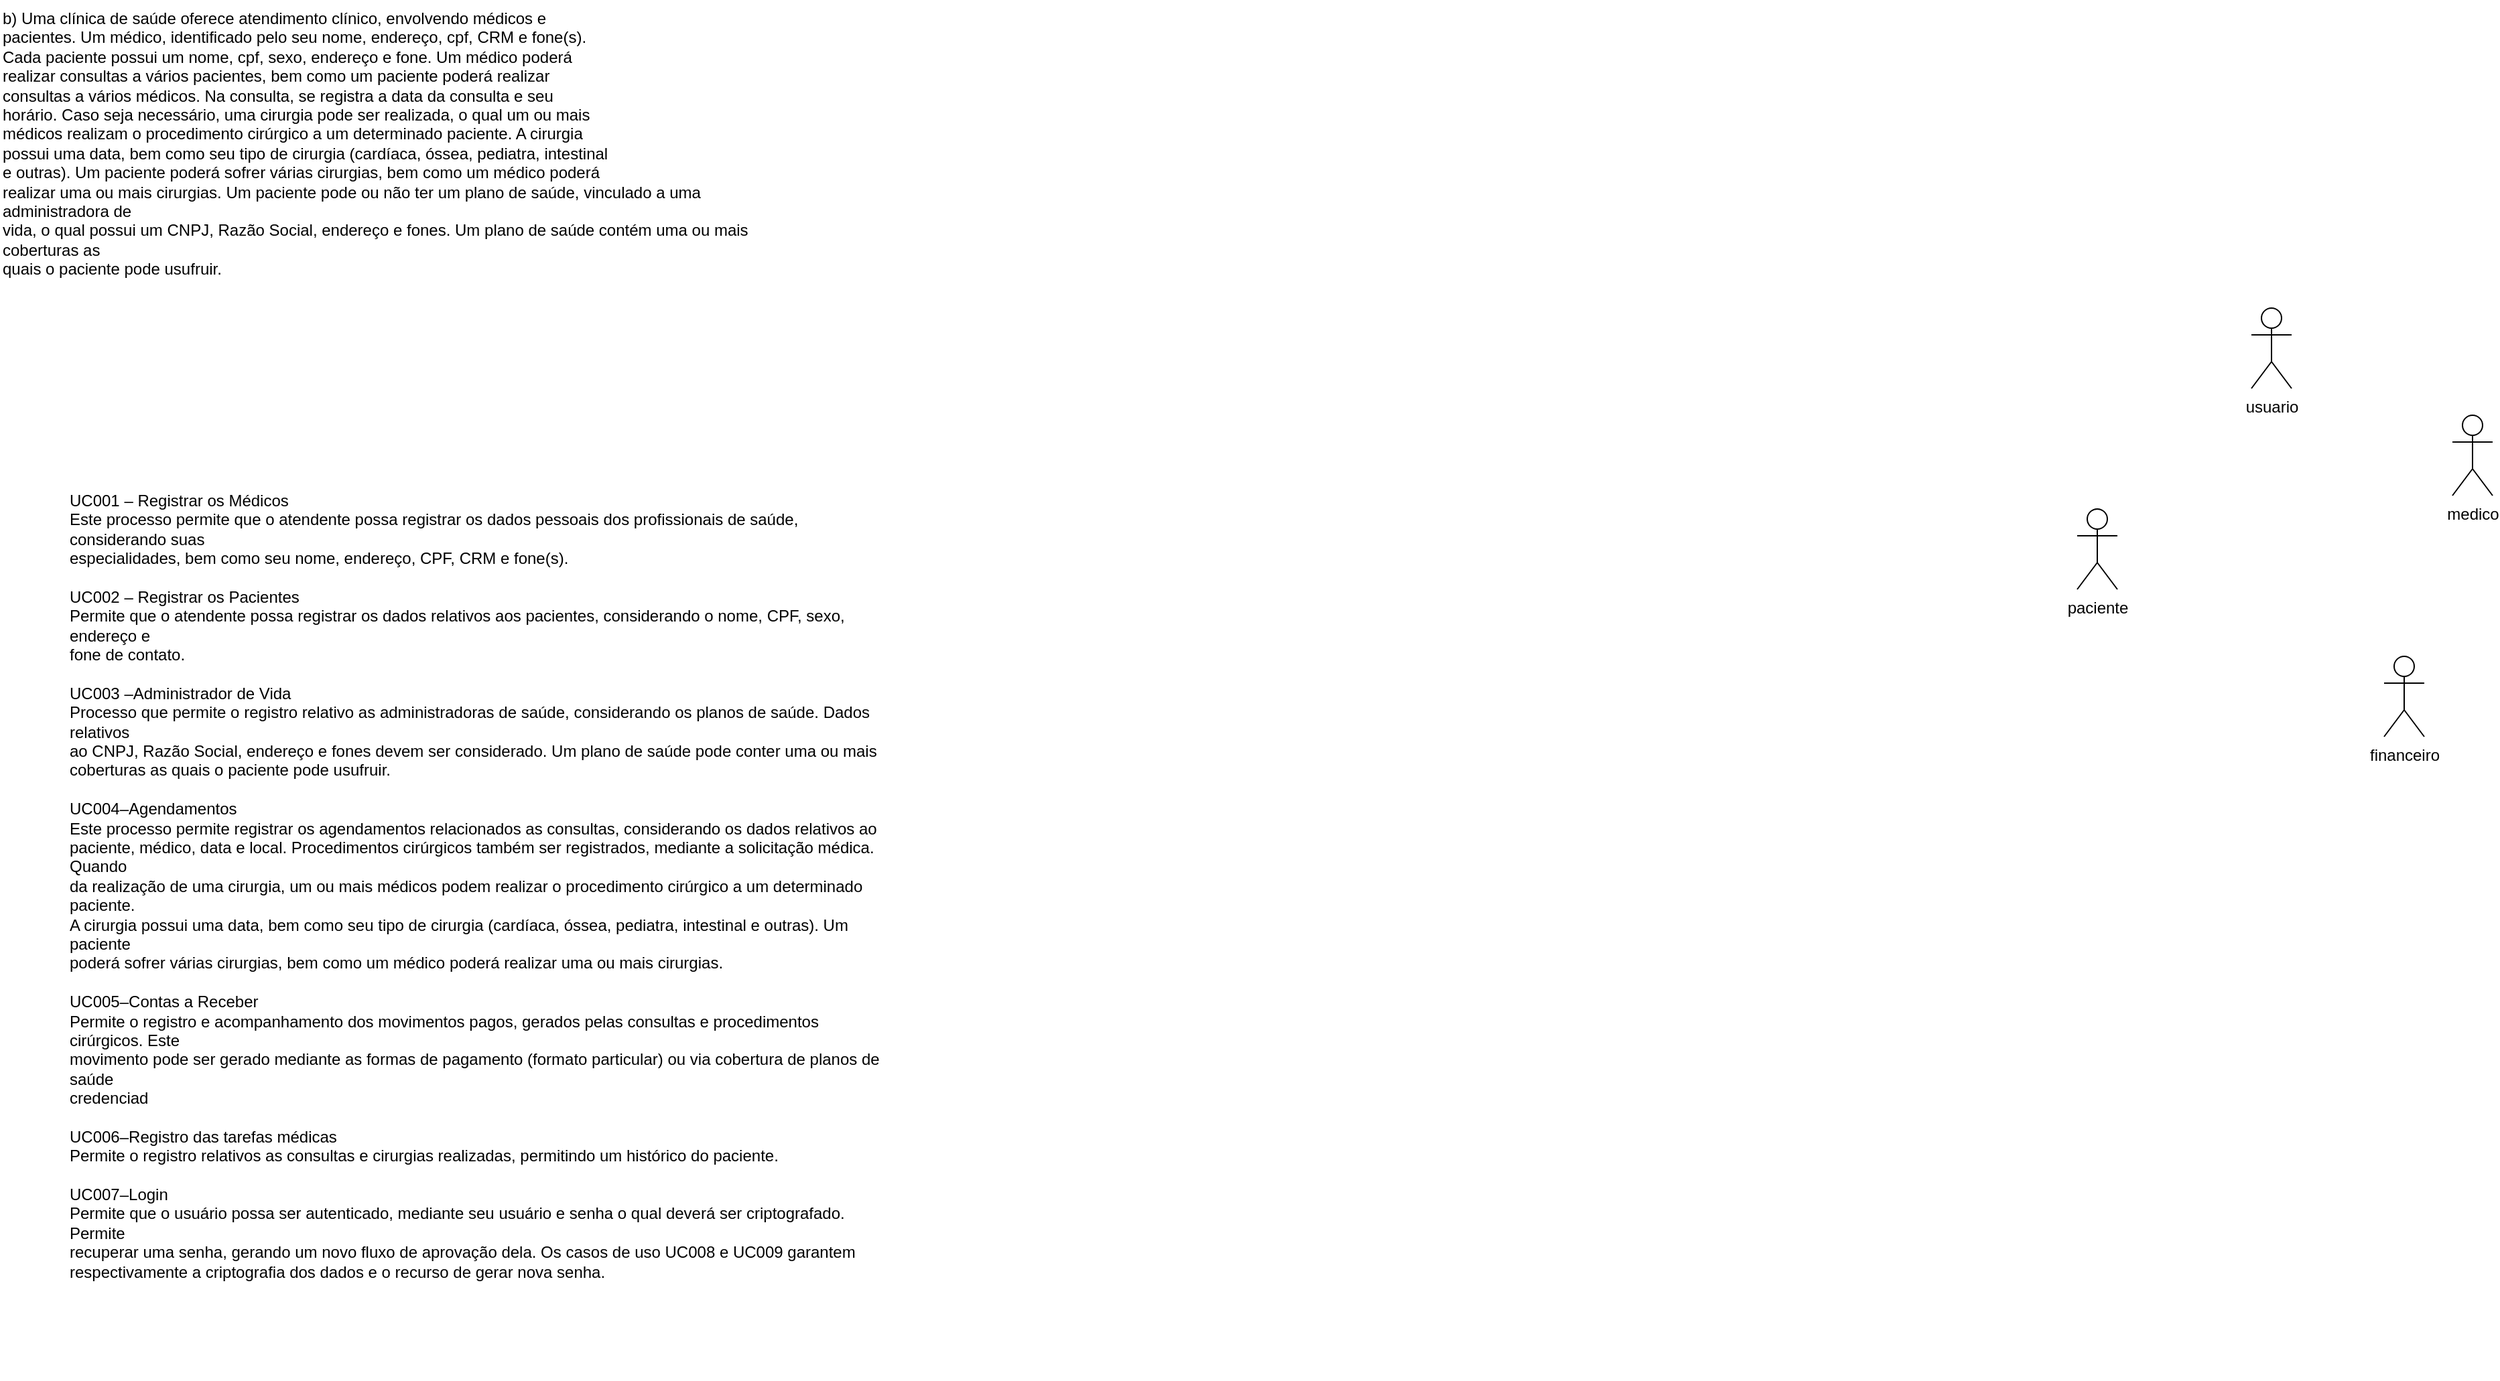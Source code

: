 <mxfile version="24.3.1" type="github">
  <diagram name="Página-1" id="kle034nBcpIm8sLm_HMZ">
    <mxGraphModel dx="1177" dy="468" grid="1" gridSize="10" guides="1" tooltips="1" connect="1" arrows="1" fold="1" page="1" pageScale="1" pageWidth="827" pageHeight="1169" math="0" shadow="0">
      <root>
        <mxCell id="0" />
        <mxCell id="1" parent="0" />
        <mxCell id="uSbZmD1hKaF5ep1M6cqf-1" value="usuario" style="shape=umlActor;verticalLabelPosition=bottom;verticalAlign=top;html=1;outlineConnect=0;" parent="1" vertex="1">
          <mxGeometry x="1730" y="240" width="30" height="60" as="geometry" />
        </mxCell>
        <mxCell id="uSbZmD1hKaF5ep1M6cqf-2" value="medico&lt;div&gt;&lt;br&gt;&lt;/div&gt;" style="shape=umlActor;verticalLabelPosition=bottom;verticalAlign=top;html=1;outlineConnect=0;" parent="1" vertex="1">
          <mxGeometry x="1880" y="320" width="30" height="60" as="geometry" />
        </mxCell>
        <mxCell id="uSbZmD1hKaF5ep1M6cqf-3" value="paciente&lt;div&gt;&lt;br&gt;&lt;/div&gt;&lt;div&gt;&lt;br&gt;&lt;/div&gt;" style="shape=umlActor;verticalLabelPosition=bottom;verticalAlign=top;html=1;outlineConnect=0;" parent="1" vertex="1">
          <mxGeometry x="1600" y="390" width="30" height="60" as="geometry" />
        </mxCell>
        <mxCell id="uSbZmD1hKaF5ep1M6cqf-4" value="financeiro&lt;div&gt;&lt;br&gt;&lt;/div&gt;" style="shape=umlActor;verticalLabelPosition=bottom;verticalAlign=top;html=1;outlineConnect=0;" parent="1" vertex="1">
          <mxGeometry x="1829" y="500" width="30" height="60" as="geometry" />
        </mxCell>
        <mxCell id="KJCTL0xcXzNYVvfliB-h-1" value="b) Uma clínica de saúde oferece atendimento clínico, envolvendo médicos e&#xa;pacientes. Um médico, identificado pelo seu nome, endereço, cpf, CRM e fone(s).&#xa;Cada paciente possui um nome, cpf, sexo, endereço e fone. Um médico poderá&#xa;realizar consultas a vários pacientes, bem como um paciente poderá realizar&#xa;consultas a vários médicos. Na consulta, se registra a data da consulta e seu&#xa;horário. Caso seja necessário, uma cirurgia pode ser realizada, o qual um ou mais&#xa;médicos realizam o procedimento cirúrgico a um determinado paciente. A cirurgia&#xa;possui uma data, bem como seu tipo de cirurgia (cardíaca, óssea, pediatra, intestinal&#xa;e outras). Um paciente poderá sofrer várias cirurgias, bem como um médico poderá&#xa;realizar uma ou mais cirurgias. Um paciente pode ou não ter um plano de saúde, vinculado a uma administradora de&#xa;vida, o qual possui um CNPJ, Razão Social, endereço e fones. Um plano de saúde contém uma ou mais coberturas as&#xa;quais o paciente pode usufruir." style="text;whiteSpace=wrap;html=1;" vertex="1" parent="1">
          <mxGeometry x="50" y="10" width="560" height="220" as="geometry" />
        </mxCell>
        <mxCell id="KJCTL0xcXzNYVvfliB-h-2" value="UC001 – Registrar os Médicos&lt;br&gt;Este processo permite que o atendente possa registrar os dados pessoais dos profissionais de saúde, considerando suas&lt;br&gt;especialidades, bem como seu nome, endereço, CPF, CRM e fone(s).&lt;div&gt;&lt;br&gt;UC002 – Registrar os Pacientes&lt;br&gt;Permite que o atendente possa registrar os dados relativos aos pacientes, considerando o nome, CPF, sexo, endereço e&lt;br&gt;fone de contato.&lt;/div&gt;&lt;div&gt;&lt;br&gt;UC003 –Administrador de Vida&lt;br&gt;Processo que permite o registro relativo as administradoras de saúde, considerando os planos de saúde. Dados relativos&lt;br&gt;ao CNPJ, Razão Social, endereço e fones devem ser considerado. Um plano de saúde pode conter uma ou mais&lt;br&gt;coberturas as quais o paciente pode usufruir.&lt;/div&gt;&lt;div&gt;&lt;br&gt;UC004–Agendamentos&lt;br&gt;Este processo permite registrar os agendamentos relacionados as consultas, considerando os dados relativos ao&lt;br&gt;paciente, médico, data e local. Procedimentos cirúrgicos também ser registrados, mediante a solicitação médica. Quando&lt;br&gt;da realização de uma cirurgia, um ou mais médicos podem realizar o procedimento cirúrgico a um determinado paciente.&lt;br&gt;A cirurgia possui uma data, bem como seu tipo de cirurgia (cardíaca, óssea, pediatra, intestinal e outras). Um paciente&lt;br&gt;poderá sofrer várias cirurgias, bem como um médico poderá realizar uma ou mais cirurgias.&lt;/div&gt;&lt;div&gt;&lt;br&gt;UC005–Contas a Receber&lt;br&gt;Permite o registro e acompanhamento dos movimentos pagos, gerados pelas consultas e procedimentos cirúrgicos. Este&lt;br&gt;movimento pode ser gerado mediante as formas de pagamento (formato particular) ou via cobertura de planos de saúde&lt;br&gt;credenciad&lt;div&gt;&lt;br&gt;&lt;div&gt;UC006–Registro das tarefas médicas&lt;br&gt;Permite o registro relativos as consultas e cirurgias realizadas, permitindo um histórico do paciente.&lt;br&gt;&lt;br&gt;&lt;/div&gt;&lt;div&gt;UC007–Login&lt;br&gt;Permite que o usuário possa ser autenticado, mediante seu usuário e senha o qual deverá ser criptografado. Permite&lt;br&gt;recuperar uma senha, gerando um novo fluxo de aprovação dela. Os casos de uso UC008 e UC009 garantem&lt;br&gt;respectivamente a criptografia dos dados e o recurso de gerar nova senha.&lt;br&gt;&lt;/div&gt;&lt;/div&gt;&lt;/div&gt;" style="text;whiteSpace=wrap;html=1;" vertex="1" parent="1">
          <mxGeometry x="100" y="370" width="610" height="670" as="geometry" />
        </mxCell>
      </root>
    </mxGraphModel>
  </diagram>
</mxfile>
